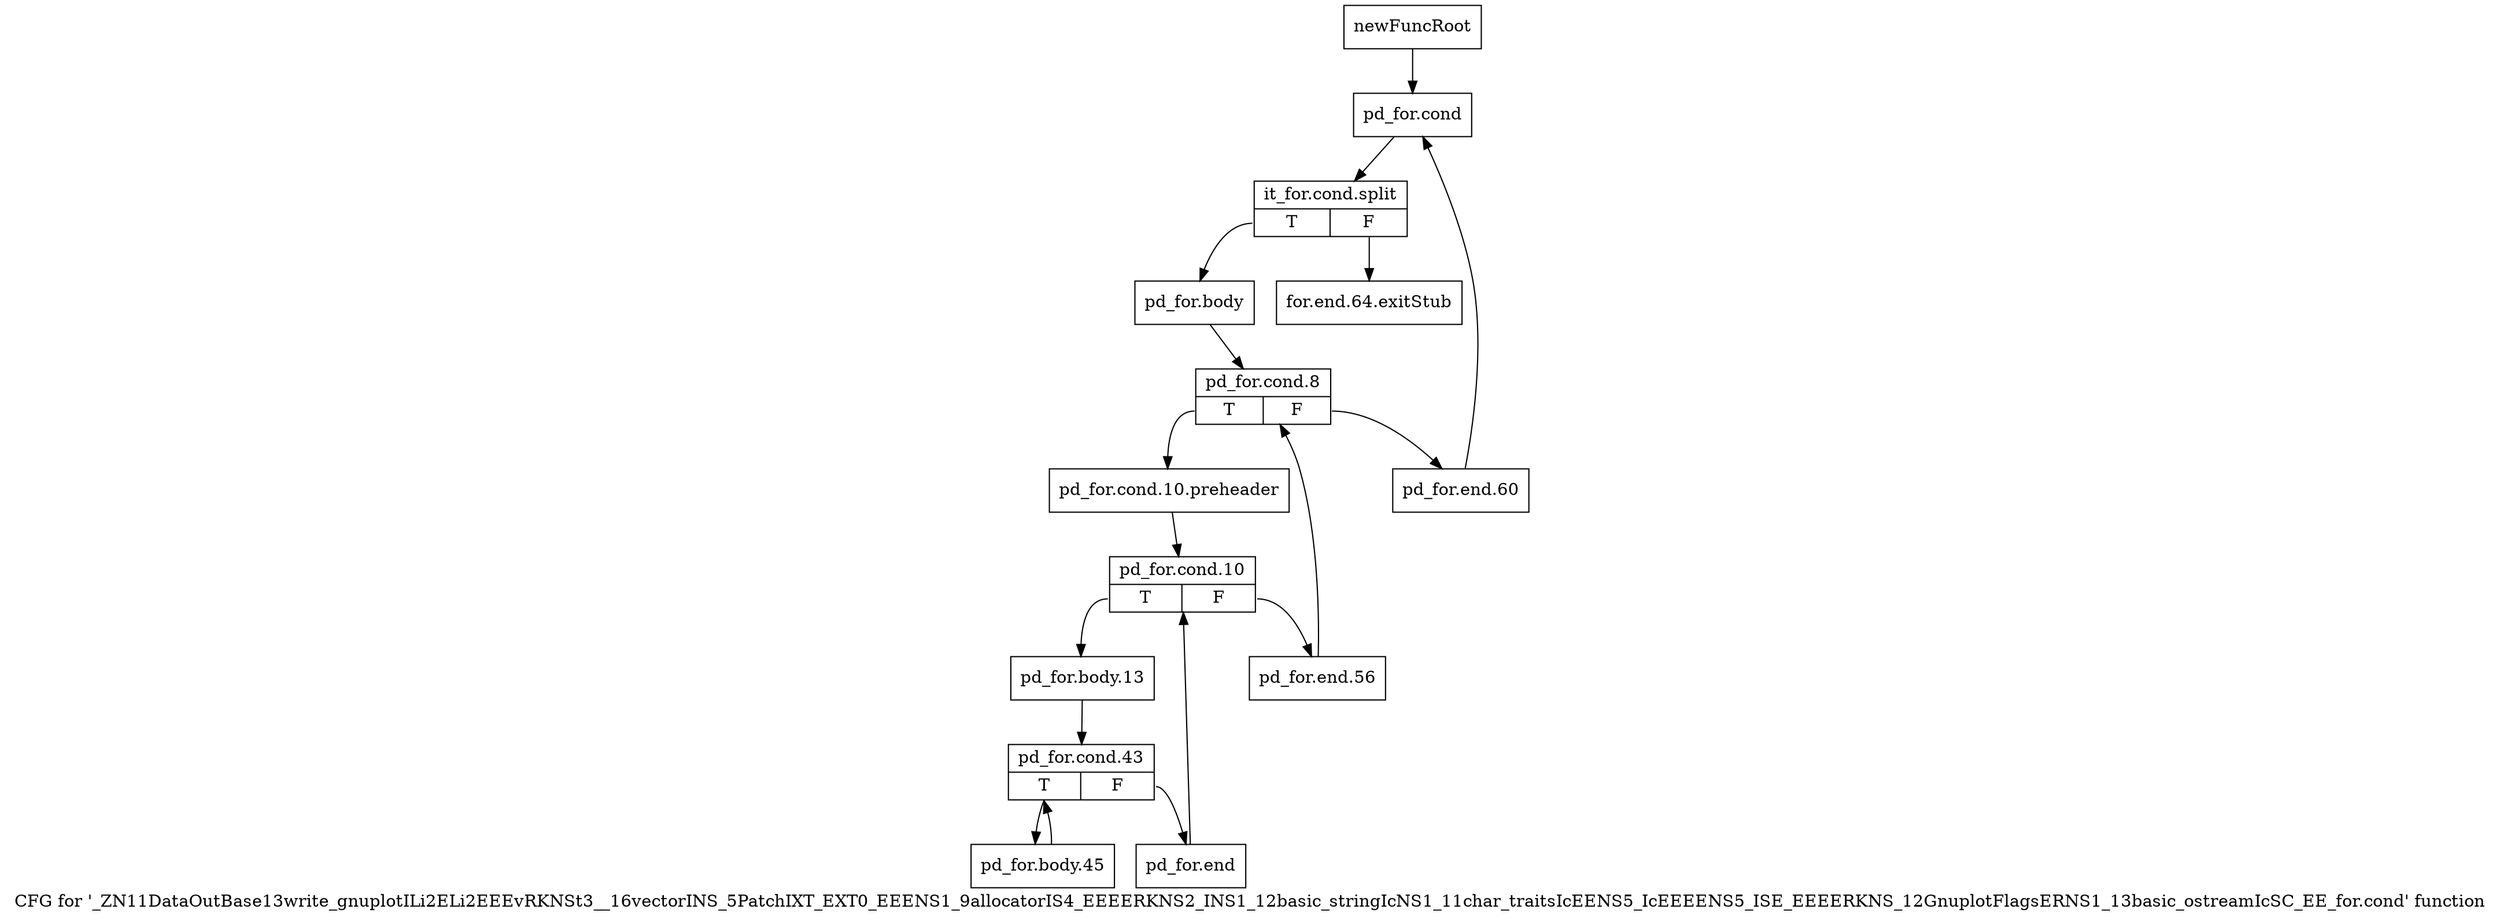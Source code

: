 digraph "CFG for '_ZN11DataOutBase13write_gnuplotILi2ELi2EEEvRKNSt3__16vectorINS_5PatchIXT_EXT0_EEENS1_9allocatorIS4_EEEERKNS2_INS1_12basic_stringIcNS1_11char_traitsIcEENS5_IcEEEENS5_ISE_EEEERKNS_12GnuplotFlagsERNS1_13basic_ostreamIcSC_EE_for.cond' function" {
	label="CFG for '_ZN11DataOutBase13write_gnuplotILi2ELi2EEEvRKNSt3__16vectorINS_5PatchIXT_EXT0_EEENS1_9allocatorIS4_EEEERKNS2_INS1_12basic_stringIcNS1_11char_traitsIcEENS5_IcEEEENS5_ISE_EEEERKNS_12GnuplotFlagsERNS1_13basic_ostreamIcSC_EE_for.cond' function";

	Node0x8be4e80 [shape=record,label="{newFuncRoot}"];
	Node0x8be4e80 -> Node0x8be4f20;
	Node0x8be4ed0 [shape=record,label="{for.end.64.exitStub}"];
	Node0x8be4f20 [shape=record,label="{pd_for.cond}"];
	Node0x8be4f20 -> Node0xb74cd00;
	Node0xb74cd00 [shape=record,label="{it_for.cond.split|{<s0>T|<s1>F}}"];
	Node0xb74cd00:s0 -> Node0x8be4f70;
	Node0xb74cd00:s1 -> Node0x8be4ed0;
	Node0x8be4f70 [shape=record,label="{pd_for.body}"];
	Node0x8be4f70 -> Node0x8be4fc0;
	Node0x8be4fc0 [shape=record,label="{pd_for.cond.8|{<s0>T|<s1>F}}"];
	Node0x8be4fc0:s0 -> Node0x8be5060;
	Node0x8be4fc0:s1 -> Node0x8be5010;
	Node0x8be5010 [shape=record,label="{pd_for.end.60}"];
	Node0x8be5010 -> Node0x8be4f20;
	Node0x8be5060 [shape=record,label="{pd_for.cond.10.preheader}"];
	Node0x8be5060 -> Node0x8be50b0;
	Node0x8be50b0 [shape=record,label="{pd_for.cond.10|{<s0>T|<s1>F}}"];
	Node0x8be50b0:s0 -> Node0x8be5150;
	Node0x8be50b0:s1 -> Node0x8be5100;
	Node0x8be5100 [shape=record,label="{pd_for.end.56}"];
	Node0x8be5100 -> Node0x8be4fc0;
	Node0x8be5150 [shape=record,label="{pd_for.body.13}"];
	Node0x8be5150 -> Node0x8be51a0;
	Node0x8be51a0 [shape=record,label="{pd_for.cond.43|{<s0>T|<s1>F}}"];
	Node0x8be51a0:s0 -> Node0x8be5240;
	Node0x8be51a0:s1 -> Node0x8be51f0;
	Node0x8be51f0 [shape=record,label="{pd_for.end}"];
	Node0x8be51f0 -> Node0x8be50b0;
	Node0x8be5240 [shape=record,label="{pd_for.body.45}"];
	Node0x8be5240 -> Node0x8be51a0;
}
